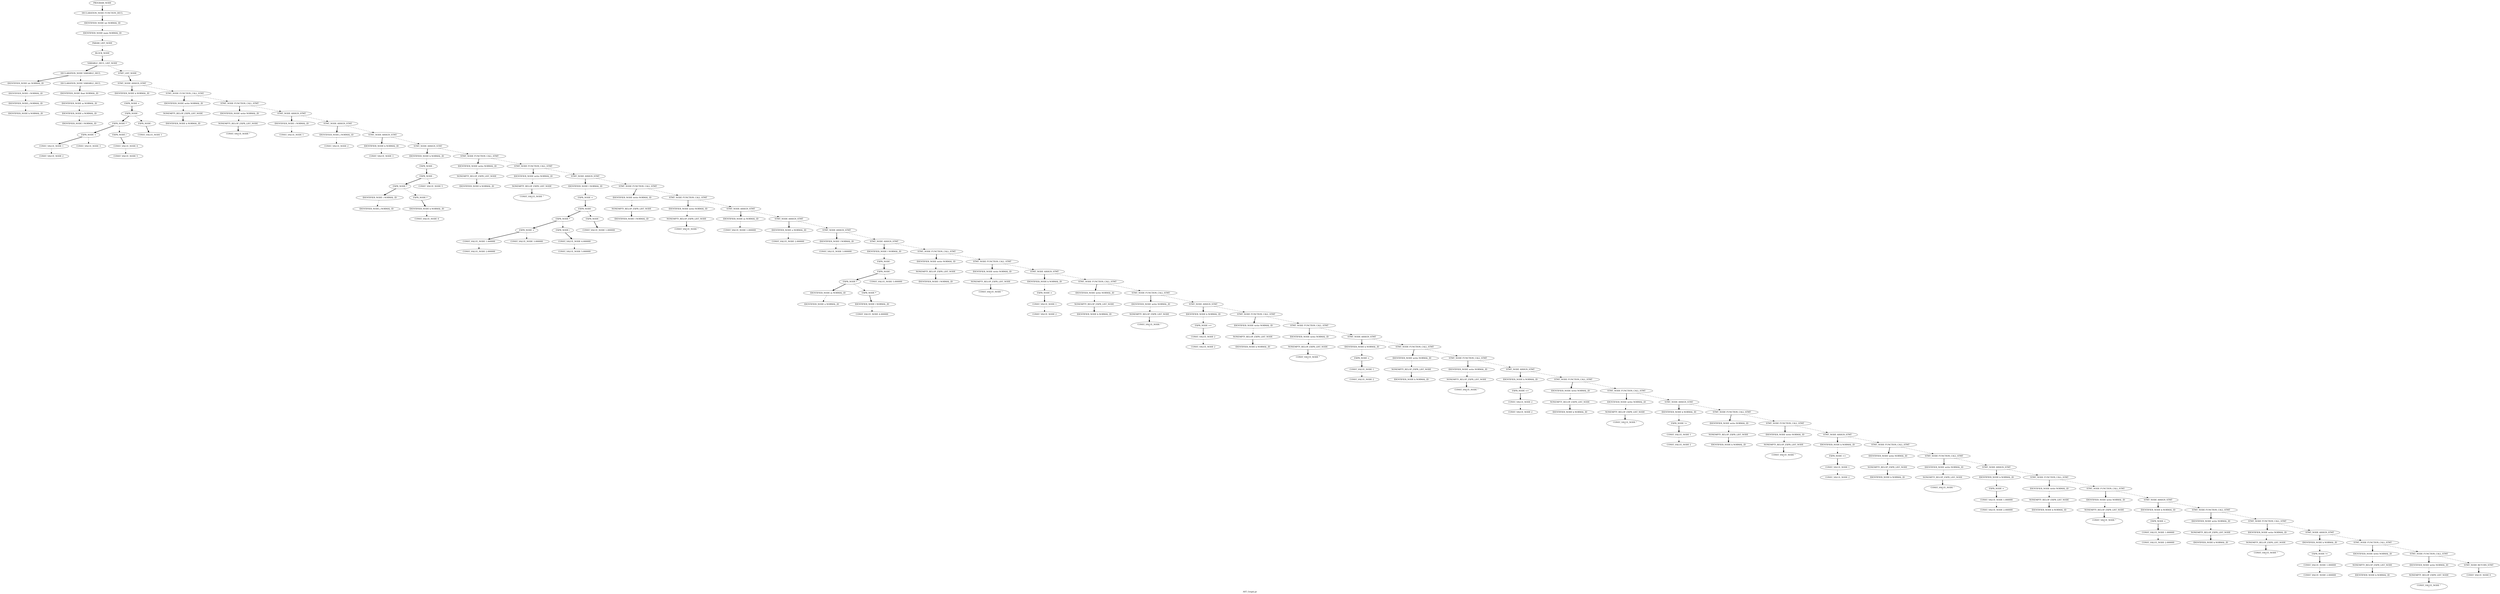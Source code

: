 Digraph AST
{
label = "AST_Graph.gv"
node0 [label ="PROGRAM_NODE"]
node1 [label ="DECLARATION_NODE FUNCTION_DECL"]
node2 [label ="IDENTIFIER_NODE int NORMAL_ID"]
node3 [label ="IDENTIFIER_NODE main NORMAL_ID"]
node4 [label ="PARAM_LIST_NODE"]
node5 [label ="BLOCK_NODE"]
node6 [label ="VARIABLE_DECL_LIST_NODE"]
node7 [label ="DECLARATION_NODE VARIABLE_DECL"]
node8 [label ="IDENTIFIER_NODE int NORMAL_ID"]
node9 [label ="IDENTIFIER_NODE i NORMAL_ID"]
node10 [label ="IDENTIFIER_NODE j NORMAL_ID"]
node11 [label ="IDENTIFIER_NODE k NORMAL_ID"]
node10 -> node11 [style = dashed]
node9 -> node10 [style = dashed]
node8 -> node9 [style = dashed]
node7 -> node8 [style = bold]
node12 [label ="DECLARATION_NODE VARIABLE_DECL"]
node13 [label ="IDENTIFIER_NODE float NORMAL_ID"]
node14 [label ="IDENTIFIER_NODE m NORMAL_ID"]
node15 [label ="IDENTIFIER_NODE n NORMAL_ID"]
node16 [label ="IDENTIFIER_NODE l NORMAL_ID"]
node15 -> node16 [style = dashed]
node14 -> node15 [style = dashed]
node13 -> node14 [style = dashed]
node12 -> node13 [style = bold]
node7 -> node12 [style = dashed]
node6 -> node7 [style = bold]
node17 [label ="STMT_LIST_NODE"]
node18 [label ="STMT_NODE ASSIGN_STMT"]
node19 [label ="IDENTIFIER_NODE k NORMAL_ID"]
node20 [label ="EXPR_NODE +"]
node21 [label ="EXPR_NODE -"]
node22 [label ="EXPR_NODE *"]
node23 [label ="EXPR_NODE +"]
node24 [label ="CONST_VALUE_NODE 1"]
node25 [label ="CONST_VALUE_NODE 2"]
node24 -> node25 [style = dashed]
node23 -> node24 [style = bold]
node26 [label ="CONST_VALUE_NODE 3"]
node23 -> node26 [style = dashed]
node22 -> node23 [style = bold]
node27 [label ="EXPR_NODE /"]
node28 [label ="CONST_VALUE_NODE 4"]
node29 [label ="CONST_VALUE_NODE 5"]
node28 -> node29 [style = dashed]
node27 -> node28 [style = bold]
node22 -> node27 [style = dashed]
node21 -> node22 [style = bold]
node30 [label ="EXPR_NODE -"]
node31 [label ="CONST_VALUE_NODE 1"]
node30 -> node31 [style = bold]
node21 -> node30 [style = dashed]
node20 -> node21 [style = bold]
node19 -> node20 [style = dashed]
node18 -> node19 [style = bold]
node32 [label ="STMT_NODE FUNCTION_CALL_STMT"]
node33 [label ="IDENTIFIER_NODE write NORMAL_ID"]
node34 [label ="NONEMPTY_RELOP_EXPR_LIST_NODE"]
node35 [label ="IDENTIFIER_NODE k NORMAL_ID"]
node34 -> node35 [style = bold]
node33 -> node34 [style = dashed]
node32 -> node33 [style = bold]
node36 [label ="STMT_NODE FUNCTION_CALL_STMT"]
node37 [label ="IDENTIFIER_NODE write NORMAL_ID"]
node38 [label ="NONEMPTY_RELOP_EXPR_LIST_NODE"]
node39 [label ="CONST_VALUE_NODE \"\n\""]
node38 -> node39 [style = bold]
node37 -> node38 [style = dashed]
node36 -> node37 [style = bold]
node40 [label ="STMT_NODE ASSIGN_STMT"]
node41 [label ="IDENTIFIER_NODE i NORMAL_ID"]
node42 [label ="CONST_VALUE_NODE 1"]
node41 -> node42 [style = dashed]
node40 -> node41 [style = bold]
node43 [label ="STMT_NODE ASSIGN_STMT"]
node44 [label ="IDENTIFIER_NODE j NORMAL_ID"]
node45 [label ="CONST_VALUE_NODE 2"]
node44 -> node45 [style = dashed]
node43 -> node44 [style = bold]
node46 [label ="STMT_NODE ASSIGN_STMT"]
node47 [label ="IDENTIFIER_NODE k NORMAL_ID"]
node48 [label ="CONST_VALUE_NODE 3"]
node47 -> node48 [style = dashed]
node46 -> node47 [style = bold]
node49 [label ="STMT_NODE ASSIGN_STMT"]
node50 [label ="IDENTIFIER_NODE k NORMAL_ID"]
node51 [label ="EXPR_NODE -"]
node52 [label ="EXPR_NODE -"]
node53 [label ="EXPR_NODE *"]
node54 [label ="IDENTIFIER_NODE i NORMAL_ID"]
node55 [label ="IDENTIFIER_NODE j NORMAL_ID"]
node54 -> node55 [style = dashed]
node53 -> node54 [style = bold]
node56 [label ="EXPR_NODE *"]
node57 [label ="IDENTIFIER_NODE k NORMAL_ID"]
node58 [label ="CONST_VALUE_NODE 4"]
node57 -> node58 [style = dashed]
node56 -> node57 [style = bold]
node53 -> node56 [style = dashed]
node52 -> node53 [style = bold]
node59 [label ="CONST_VALUE_NODE 5"]
node52 -> node59 [style = dashed]
node51 -> node52 [style = bold]
node50 -> node51 [style = dashed]
node49 -> node50 [style = bold]
node60 [label ="STMT_NODE FUNCTION_CALL_STMT"]
node61 [label ="IDENTIFIER_NODE write NORMAL_ID"]
node62 [label ="NONEMPTY_RELOP_EXPR_LIST_NODE"]
node63 [label ="IDENTIFIER_NODE k NORMAL_ID"]
node62 -> node63 [style = bold]
node61 -> node62 [style = dashed]
node60 -> node61 [style = bold]
node64 [label ="STMT_NODE FUNCTION_CALL_STMT"]
node65 [label ="IDENTIFIER_NODE write NORMAL_ID"]
node66 [label ="NONEMPTY_RELOP_EXPR_LIST_NODE"]
node67 [label ="CONST_VALUE_NODE \"\n\""]
node66 -> node67 [style = bold]
node65 -> node66 [style = dashed]
node64 -> node65 [style = bold]
node68 [label ="STMT_NODE ASSIGN_STMT"]
node69 [label ="IDENTIFIER_NODE l NORMAL_ID"]
node70 [label ="EXPR_NODE +"]
node71 [label ="EXPR_NODE -"]
node72 [label ="EXPR_NODE *"]
node73 [label ="EXPR_NODE +"]
node74 [label ="CONST_VALUE_NODE 1.000000"]
node75 [label ="CONST_VALUE_NODE 2.000000"]
node74 -> node75 [style = dashed]
node73 -> node74 [style = bold]
node76 [label ="CONST_VALUE_NODE 3.000000"]
node73 -> node76 [style = dashed]
node72 -> node73 [style = bold]
node77 [label ="EXPR_NODE /"]
node78 [label ="CONST_VALUE_NODE 4.000000"]
node79 [label ="CONST_VALUE_NODE 5.000000"]
node78 -> node79 [style = dashed]
node77 -> node78 [style = bold]
node72 -> node77 [style = dashed]
node71 -> node72 [style = bold]
node80 [label ="EXPR_NODE -"]
node81 [label ="CONST_VALUE_NODE 1.000000"]
node80 -> node81 [style = bold]
node71 -> node80 [style = dashed]
node70 -> node71 [style = bold]
node69 -> node70 [style = dashed]
node68 -> node69 [style = bold]
node82 [label ="STMT_NODE FUNCTION_CALL_STMT"]
node83 [label ="IDENTIFIER_NODE write NORMAL_ID"]
node84 [label ="NONEMPTY_RELOP_EXPR_LIST_NODE"]
node85 [label ="IDENTIFIER_NODE l NORMAL_ID"]
node84 -> node85 [style = bold]
node83 -> node84 [style = dashed]
node82 -> node83 [style = bold]
node86 [label ="STMT_NODE FUNCTION_CALL_STMT"]
node87 [label ="IDENTIFIER_NODE write NORMAL_ID"]
node88 [label ="NONEMPTY_RELOP_EXPR_LIST_NODE"]
node89 [label ="CONST_VALUE_NODE \"\n\""]
node88 -> node89 [style = bold]
node87 -> node88 [style = dashed]
node86 -> node87 [style = bold]
node90 [label ="STMT_NODE ASSIGN_STMT"]
node91 [label ="IDENTIFIER_NODE m NORMAL_ID"]
node92 [label ="CONST_VALUE_NODE 1.000000"]
node91 -> node92 [style = dashed]
node90 -> node91 [style = bold]
node93 [label ="STMT_NODE ASSIGN_STMT"]
node94 [label ="IDENTIFIER_NODE n NORMAL_ID"]
node95 [label ="CONST_VALUE_NODE 2.000000"]
node94 -> node95 [style = dashed]
node93 -> node94 [style = bold]
node96 [label ="STMT_NODE ASSIGN_STMT"]
node97 [label ="IDENTIFIER_NODE l NORMAL_ID"]
node98 [label ="CONST_VALUE_NODE 3.000000"]
node97 -> node98 [style = dashed]
node96 -> node97 [style = bold]
node99 [label ="STMT_NODE ASSIGN_STMT"]
node100 [label ="IDENTIFIER_NODE l NORMAL_ID"]
node101 [label ="EXPR_NODE -"]
node102 [label ="EXPR_NODE -"]
node103 [label ="EXPR_NODE *"]
node104 [label ="IDENTIFIER_NODE m NORMAL_ID"]
node105 [label ="IDENTIFIER_NODE n NORMAL_ID"]
node104 -> node105 [style = dashed]
node103 -> node104 [style = bold]
node106 [label ="EXPR_NODE *"]
node107 [label ="IDENTIFIER_NODE l NORMAL_ID"]
node108 [label ="CONST_VALUE_NODE 4.000000"]
node107 -> node108 [style = dashed]
node106 -> node107 [style = bold]
node103 -> node106 [style = dashed]
node102 -> node103 [style = bold]
node109 [label ="CONST_VALUE_NODE 5.000000"]
node102 -> node109 [style = dashed]
node101 -> node102 [style = bold]
node100 -> node101 [style = dashed]
node99 -> node100 [style = bold]
node110 [label ="STMT_NODE FUNCTION_CALL_STMT"]
node111 [label ="IDENTIFIER_NODE write NORMAL_ID"]
node112 [label ="NONEMPTY_RELOP_EXPR_LIST_NODE"]
node113 [label ="IDENTIFIER_NODE l NORMAL_ID"]
node112 -> node113 [style = bold]
node111 -> node112 [style = dashed]
node110 -> node111 [style = bold]
node114 [label ="STMT_NODE FUNCTION_CALL_STMT"]
node115 [label ="IDENTIFIER_NODE write NORMAL_ID"]
node116 [label ="NONEMPTY_RELOP_EXPR_LIST_NODE"]
node117 [label ="CONST_VALUE_NODE \"\n\""]
node116 -> node117 [style = bold]
node115 -> node116 [style = dashed]
node114 -> node115 [style = bold]
node118 [label ="STMT_NODE ASSIGN_STMT"]
node119 [label ="IDENTIFIER_NODE k NORMAL_ID"]
node120 [label ="EXPR_NODE >"]
node121 [label ="CONST_VALUE_NODE 1"]
node122 [label ="CONST_VALUE_NODE 2"]
node121 -> node122 [style = dashed]
node120 -> node121 [style = bold]
node119 -> node120 [style = dashed]
node118 -> node119 [style = bold]
node123 [label ="STMT_NODE FUNCTION_CALL_STMT"]
node124 [label ="IDENTIFIER_NODE write NORMAL_ID"]
node125 [label ="NONEMPTY_RELOP_EXPR_LIST_NODE"]
node126 [label ="IDENTIFIER_NODE k NORMAL_ID"]
node125 -> node126 [style = bold]
node124 -> node125 [style = dashed]
node123 -> node124 [style = bold]
node127 [label ="STMT_NODE FUNCTION_CALL_STMT"]
node128 [label ="IDENTIFIER_NODE write NORMAL_ID"]
node129 [label ="NONEMPTY_RELOP_EXPR_LIST_NODE"]
node130 [label ="CONST_VALUE_NODE \"\n\""]
node129 -> node130 [style = bold]
node128 -> node129 [style = dashed]
node127 -> node128 [style = bold]
node131 [label ="STMT_NODE ASSIGN_STMT"]
node132 [label ="IDENTIFIER_NODE k NORMAL_ID"]
node133 [label ="EXPR_NODE >="]
node134 [label ="CONST_VALUE_NODE 2"]
node135 [label ="CONST_VALUE_NODE 2"]
node134 -> node135 [style = dashed]
node133 -> node134 [style = bold]
node132 -> node133 [style = dashed]
node131 -> node132 [style = bold]
node136 [label ="STMT_NODE FUNCTION_CALL_STMT"]
node137 [label ="IDENTIFIER_NODE write NORMAL_ID"]
node138 [label ="NONEMPTY_RELOP_EXPR_LIST_NODE"]
node139 [label ="IDENTIFIER_NODE k NORMAL_ID"]
node138 -> node139 [style = bold]
node137 -> node138 [style = dashed]
node136 -> node137 [style = bold]
node140 [label ="STMT_NODE FUNCTION_CALL_STMT"]
node141 [label ="IDENTIFIER_NODE write NORMAL_ID"]
node142 [label ="NONEMPTY_RELOP_EXPR_LIST_NODE"]
node143 [label ="CONST_VALUE_NODE \"\n\""]
node142 -> node143 [style = bold]
node141 -> node142 [style = dashed]
node140 -> node141 [style = bold]
node144 [label ="STMT_NODE ASSIGN_STMT"]
node145 [label ="IDENTIFIER_NODE k NORMAL_ID"]
node146 [label ="EXPR_NODE <"]
node147 [label ="CONST_VALUE_NODE 1"]
node148 [label ="CONST_VALUE_NODE 2"]
node147 -> node148 [style = dashed]
node146 -> node147 [style = bold]
node145 -> node146 [style = dashed]
node144 -> node145 [style = bold]
node149 [label ="STMT_NODE FUNCTION_CALL_STMT"]
node150 [label ="IDENTIFIER_NODE write NORMAL_ID"]
node151 [label ="NONEMPTY_RELOP_EXPR_LIST_NODE"]
node152 [label ="IDENTIFIER_NODE k NORMAL_ID"]
node151 -> node152 [style = bold]
node150 -> node151 [style = dashed]
node149 -> node150 [style = bold]
node153 [label ="STMT_NODE FUNCTION_CALL_STMT"]
node154 [label ="IDENTIFIER_NODE write NORMAL_ID"]
node155 [label ="NONEMPTY_RELOP_EXPR_LIST_NODE"]
node156 [label ="CONST_VALUE_NODE \"\n\""]
node155 -> node156 [style = bold]
node154 -> node155 [style = dashed]
node153 -> node154 [style = bold]
node157 [label ="STMT_NODE ASSIGN_STMT"]
node158 [label ="IDENTIFIER_NODE k NORMAL_ID"]
node159 [label ="EXPR_NODE <="]
node160 [label ="CONST_VALUE_NODE 2"]
node161 [label ="CONST_VALUE_NODE 2"]
node160 -> node161 [style = dashed]
node159 -> node160 [style = bold]
node158 -> node159 [style = dashed]
node157 -> node158 [style = bold]
node162 [label ="STMT_NODE FUNCTION_CALL_STMT"]
node163 [label ="IDENTIFIER_NODE write NORMAL_ID"]
node164 [label ="NONEMPTY_RELOP_EXPR_LIST_NODE"]
node165 [label ="IDENTIFIER_NODE k NORMAL_ID"]
node164 -> node165 [style = bold]
node163 -> node164 [style = dashed]
node162 -> node163 [style = bold]
node166 [label ="STMT_NODE FUNCTION_CALL_STMT"]
node167 [label ="IDENTIFIER_NODE write NORMAL_ID"]
node168 [label ="NONEMPTY_RELOP_EXPR_LIST_NODE"]
node169 [label ="CONST_VALUE_NODE \"\n\""]
node168 -> node169 [style = bold]
node167 -> node168 [style = dashed]
node166 -> node167 [style = bold]
node170 [label ="STMT_NODE ASSIGN_STMT"]
node171 [label ="IDENTIFIER_NODE k NORMAL_ID"]
node172 [label ="EXPR_NODE !="]
node173 [label ="CONST_VALUE_NODE 1"]
node174 [label ="CONST_VALUE_NODE 2"]
node173 -> node174 [style = dashed]
node172 -> node173 [style = bold]
node171 -> node172 [style = dashed]
node170 -> node171 [style = bold]
node175 [label ="STMT_NODE FUNCTION_CALL_STMT"]
node176 [label ="IDENTIFIER_NODE write NORMAL_ID"]
node177 [label ="NONEMPTY_RELOP_EXPR_LIST_NODE"]
node178 [label ="IDENTIFIER_NODE k NORMAL_ID"]
node177 -> node178 [style = bold]
node176 -> node177 [style = dashed]
node175 -> node176 [style = bold]
node179 [label ="STMT_NODE FUNCTION_CALL_STMT"]
node180 [label ="IDENTIFIER_NODE write NORMAL_ID"]
node181 [label ="NONEMPTY_RELOP_EXPR_LIST_NODE"]
node182 [label ="CONST_VALUE_NODE \"\n\""]
node181 -> node182 [style = bold]
node180 -> node181 [style = dashed]
node179 -> node180 [style = bold]
node183 [label ="STMT_NODE ASSIGN_STMT"]
node184 [label ="IDENTIFIER_NODE k NORMAL_ID"]
node185 [label ="EXPR_NODE =="]
node186 [label ="CONST_VALUE_NODE 1"]
node187 [label ="CONST_VALUE_NODE 2"]
node186 -> node187 [style = dashed]
node185 -> node186 [style = bold]
node184 -> node185 [style = dashed]
node183 -> node184 [style = bold]
node188 [label ="STMT_NODE FUNCTION_CALL_STMT"]
node189 [label ="IDENTIFIER_NODE write NORMAL_ID"]
node190 [label ="NONEMPTY_RELOP_EXPR_LIST_NODE"]
node191 [label ="IDENTIFIER_NODE k NORMAL_ID"]
node190 -> node191 [style = bold]
node189 -> node190 [style = dashed]
node188 -> node189 [style = bold]
node192 [label ="STMT_NODE FUNCTION_CALL_STMT"]
node193 [label ="IDENTIFIER_NODE write NORMAL_ID"]
node194 [label ="NONEMPTY_RELOP_EXPR_LIST_NODE"]
node195 [label ="CONST_VALUE_NODE \"\n\""]
node194 -> node195 [style = bold]
node193 -> node194 [style = dashed]
node192 -> node193 [style = bold]
node196 [label ="STMT_NODE ASSIGN_STMT"]
node197 [label ="IDENTIFIER_NODE k NORMAL_ID"]
node198 [label ="EXPR_NODE >"]
node199 [label ="CONST_VALUE_NODE 1.000000"]
node200 [label ="CONST_VALUE_NODE 2.000000"]
node199 -> node200 [style = dashed]
node198 -> node199 [style = bold]
node197 -> node198 [style = dashed]
node196 -> node197 [style = bold]
node201 [label ="STMT_NODE FUNCTION_CALL_STMT"]
node202 [label ="IDENTIFIER_NODE write NORMAL_ID"]
node203 [label ="NONEMPTY_RELOP_EXPR_LIST_NODE"]
node204 [label ="IDENTIFIER_NODE k NORMAL_ID"]
node203 -> node204 [style = bold]
node202 -> node203 [style = dashed]
node201 -> node202 [style = bold]
node205 [label ="STMT_NODE FUNCTION_CALL_STMT"]
node206 [label ="IDENTIFIER_NODE write NORMAL_ID"]
node207 [label ="NONEMPTY_RELOP_EXPR_LIST_NODE"]
node208 [label ="CONST_VALUE_NODE \"\n\""]
node207 -> node208 [style = bold]
node206 -> node207 [style = dashed]
node205 -> node206 [style = bold]
node209 [label ="STMT_NODE ASSIGN_STMT"]
node210 [label ="IDENTIFIER_NODE k NORMAL_ID"]
node211 [label ="EXPR_NODE <"]
node212 [label ="CONST_VALUE_NODE 1.000000"]
node213 [label ="CONST_VALUE_NODE 2.000000"]
node212 -> node213 [style = dashed]
node211 -> node212 [style = bold]
node210 -> node211 [style = dashed]
node209 -> node210 [style = bold]
node214 [label ="STMT_NODE FUNCTION_CALL_STMT"]
node215 [label ="IDENTIFIER_NODE write NORMAL_ID"]
node216 [label ="NONEMPTY_RELOP_EXPR_LIST_NODE"]
node217 [label ="IDENTIFIER_NODE k NORMAL_ID"]
node216 -> node217 [style = bold]
node215 -> node216 [style = dashed]
node214 -> node215 [style = bold]
node218 [label ="STMT_NODE FUNCTION_CALL_STMT"]
node219 [label ="IDENTIFIER_NODE write NORMAL_ID"]
node220 [label ="NONEMPTY_RELOP_EXPR_LIST_NODE"]
node221 [label ="CONST_VALUE_NODE \"\n\""]
node220 -> node221 [style = bold]
node219 -> node220 [style = dashed]
node218 -> node219 [style = bold]
node222 [label ="STMT_NODE ASSIGN_STMT"]
node223 [label ="IDENTIFIER_NODE k NORMAL_ID"]
node224 [label ="EXPR_NODE !="]
node225 [label ="CONST_VALUE_NODE 1.000000"]
node226 [label ="CONST_VALUE_NODE 2.000000"]
node225 -> node226 [style = dashed]
node224 -> node225 [style = bold]
node223 -> node224 [style = dashed]
node222 -> node223 [style = bold]
node227 [label ="STMT_NODE FUNCTION_CALL_STMT"]
node228 [label ="IDENTIFIER_NODE write NORMAL_ID"]
node229 [label ="NONEMPTY_RELOP_EXPR_LIST_NODE"]
node230 [label ="IDENTIFIER_NODE k NORMAL_ID"]
node229 -> node230 [style = bold]
node228 -> node229 [style = dashed]
node227 -> node228 [style = bold]
node231 [label ="STMT_NODE FUNCTION_CALL_STMT"]
node232 [label ="IDENTIFIER_NODE write NORMAL_ID"]
node233 [label ="NONEMPTY_RELOP_EXPR_LIST_NODE"]
node234 [label ="CONST_VALUE_NODE \"\n\""]
node233 -> node234 [style = bold]
node232 -> node233 [style = dashed]
node231 -> node232 [style = bold]
node235 [label ="STMT_NODE RETURN_STMT"]
node236 [label ="CONST_VALUE_NODE 0"]
node235 -> node236 [style = bold]
node231 -> node235 [style = dashed]
node227 -> node231 [style = dashed]
node222 -> node227 [style = dashed]
node218 -> node222 [style = dashed]
node214 -> node218 [style = dashed]
node209 -> node214 [style = dashed]
node205 -> node209 [style = dashed]
node201 -> node205 [style = dashed]
node196 -> node201 [style = dashed]
node192 -> node196 [style = dashed]
node188 -> node192 [style = dashed]
node183 -> node188 [style = dashed]
node179 -> node183 [style = dashed]
node175 -> node179 [style = dashed]
node170 -> node175 [style = dashed]
node166 -> node170 [style = dashed]
node162 -> node166 [style = dashed]
node157 -> node162 [style = dashed]
node153 -> node157 [style = dashed]
node149 -> node153 [style = dashed]
node144 -> node149 [style = dashed]
node140 -> node144 [style = dashed]
node136 -> node140 [style = dashed]
node131 -> node136 [style = dashed]
node127 -> node131 [style = dashed]
node123 -> node127 [style = dashed]
node118 -> node123 [style = dashed]
node114 -> node118 [style = dashed]
node110 -> node114 [style = dashed]
node99 -> node110 [style = dashed]
node96 -> node99 [style = dashed]
node93 -> node96 [style = dashed]
node90 -> node93 [style = dashed]
node86 -> node90 [style = dashed]
node82 -> node86 [style = dashed]
node68 -> node82 [style = dashed]
node64 -> node68 [style = dashed]
node60 -> node64 [style = dashed]
node49 -> node60 [style = dashed]
node46 -> node49 [style = dashed]
node43 -> node46 [style = dashed]
node40 -> node43 [style = dashed]
node36 -> node40 [style = dashed]
node32 -> node36 [style = dashed]
node18 -> node32 [style = dashed]
node17 -> node18 [style = bold]
node6 -> node17 [style = dashed]
node5 -> node6 [style = bold]
node4 -> node5 [style = dashed]
node3 -> node4 [style = dashed]
node2 -> node3 [style = dashed]
node1 -> node2 [style = bold]
node0 -> node1 [style = bold]
}
